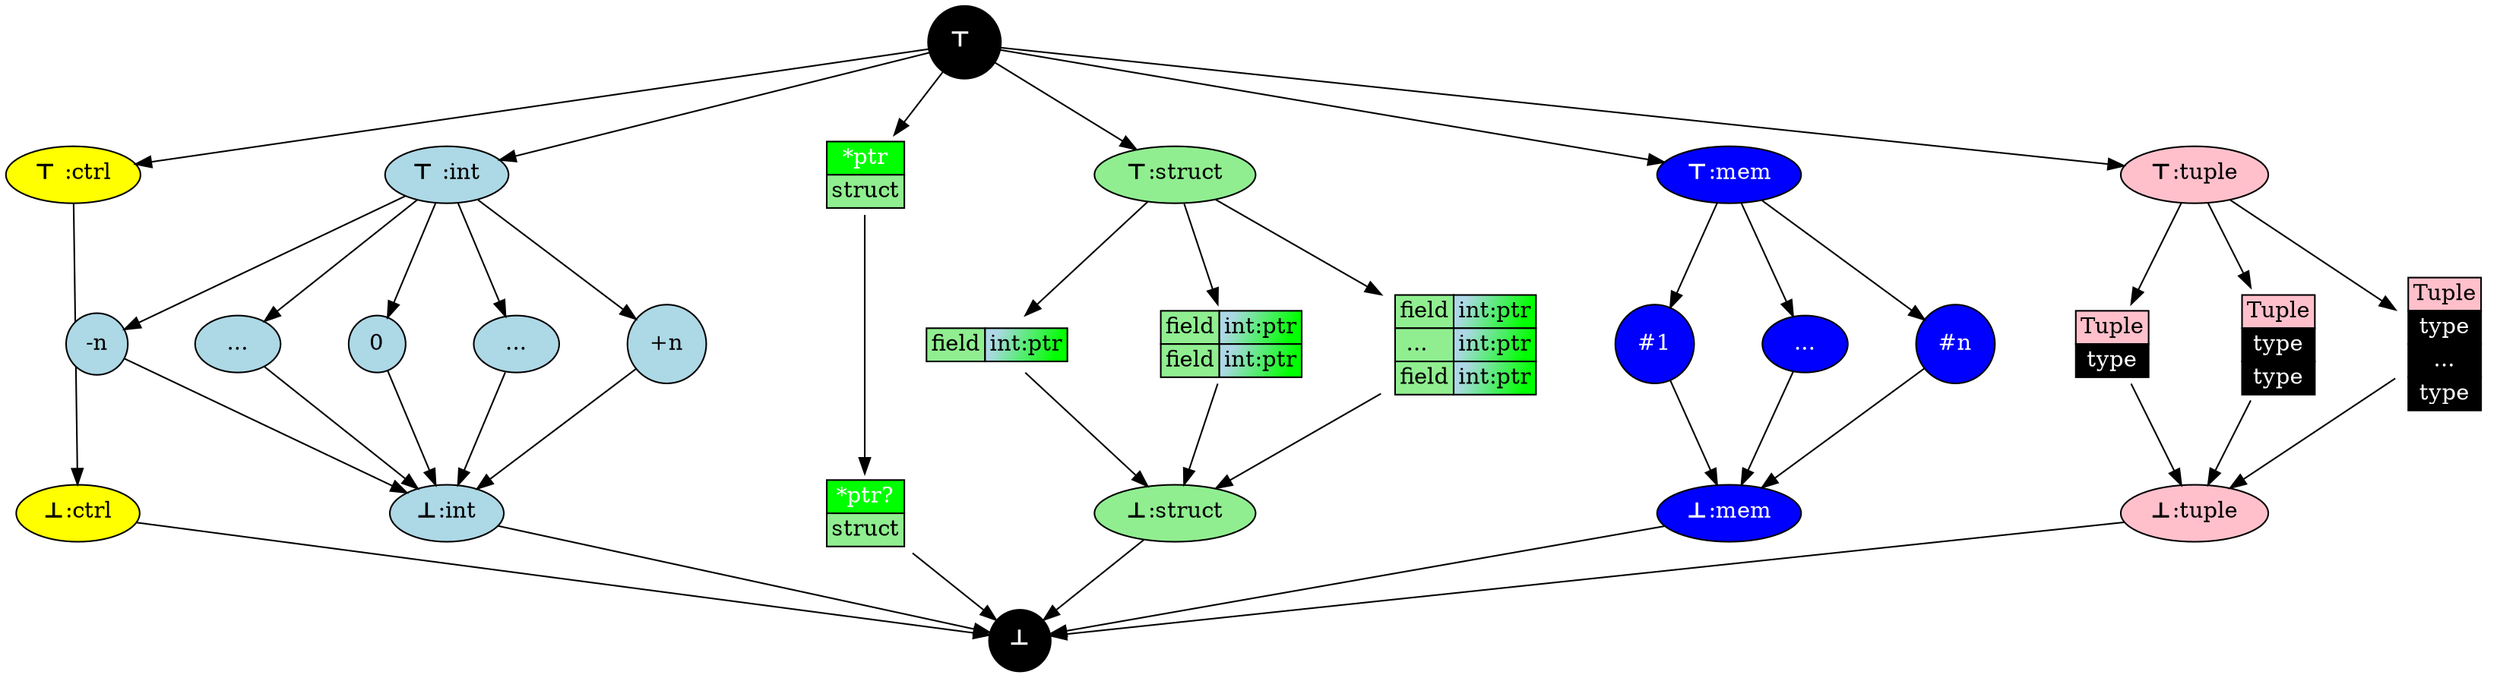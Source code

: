 digraph Lattice {
    compound = true;
    // Define nodes
    splines=false;
    node [shape=circle, style=filled];
    nodesep=0.6;

    TOP [label=<<B>⊤ </B>>, fillcolor=black, fontcolor=white];
    BOT [label=<<B>⊥</B>>, fillcolor=black, fontcolor=white];

    // ----------------------
    // Control
    XCTRL [label=<<B>⊤ </B>:ctrl>, fillcolor=yellow, shape=oval];
    CTRL  [label=<<B>⊥</B>:ctrl>, fillcolor=yellow, shape=oval];

    TOP   -> XCTRL;
    XCTRL -> CTRL;
    CTRL  -> BOT;

    // ----------------------
    // Integers
    INT_TOP [label=<<B>⊤ </B>:int>, fillcolor=lightblue, shape=oval];
    INT_BOT [label=<<B>⊥</B>:int>, fillcolor=lightblue, shape=oval];

    INT_MIN     [label="-n" , fillcolor=lightblue];
    INT_MINDOTS [label="...", fillcolor=lightblue, shape=oval];
    INT_ZERO    [label="0"  , fillcolor=lightblue];
    INT_MAXDOTS [label="...", fillcolor=lightblue, shape=oval];
    INT_MAX     [label="+n" , fillcolor=lightblue];

    TOP         -> INT_TOP;
    INT_TOP     -> INT_MIN;
    INT_TOP     -> INT_MINDOTS;
    INT_TOP     -> INT_ZERO;
    INT_TOP     -> INT_MAXDOTS;
    INT_TOP     -> INT_MAX;
    INT_MIN     -> INT_BOT;
    INT_MINDOTS -> INT_BOT;
    INT_ZERO    -> INT_BOT;
    INT_MAXDOTS -> INT_BOT;
    INT_MAX     -> INT_BOT;
    INT_BOT     -> BOT;

    INT_MIN -> INT_MINDOTS -> INT_ZERO -> INT_MAXDOTS -> INT_MAX [style=invis];

    // ----------------------
    // Pointers, just a boolean nil/not and a struct
    PTR  [shape=none, fillcolor=none, label=<
      <TABLE BORDER="0" CELLBORDER="1" CELLSPACING="0">
        <TR><TD BGCOLOR="green"><FONT color="white">*ptr</FONT></TD></TR>
        <TR><TD BGCOLOR="lightgreen">struct</TD></TR>
      </TABLE>
    >];
    PTR0  [shape=none, fillcolor=none, label=<
      <TABLE BORDER="0" CELLBORDER="1" CELLSPACING="0">
        <TR><TD BGCOLOR="green"><FONT color="white">*ptr?</FONT></TD></TR>
        <TR><TD BGCOLOR="lightgreen">struct</TD></TR>
      </TABLE>
    >];
    
    TOP  -> PTR;
    PTR  -> PTR0;
    PTR0 -> BOT;

    // ----------------------
    // Structs
    STRUCT_TOP    [label=<<B>⊤</B>:struct>, fillcolor=lightgreen, shape=oval];

    STRUCT_S1  [shape=none, fillcolor=none, label=<
      <TABLE BORDER="0" CELLBORDER="1" CELLSPACING="0">
        <TR><TD BGCOLOR="lightgreen">field</TD><TD BGCOLOR="lightblue:green" gradientangle="315">int:ptr</TD></TR>
      </TABLE>
    >];
    STRUCT_S2  [shape=none, fillcolor=none, label=<
      <TABLE BORDER="0" CELLBORDER="1" CELLSPACING="0">
        <TR><TD BGCOLOR="lightgreen">field</TD><TD BGCOLOR="lightblue:green" gradientangle="315">int:ptr</TD></TR>
        <TR><TD BGCOLOR="lightgreen">field</TD><TD BGCOLOR="lightblue:green" gradientangle="315">int:ptr</TD></TR>
      </TABLE>
    >];
    STRUCT_SN  [shape=none, fillcolor=none, label=<
      <TABLE BORDER="0" CELLBORDER="1" CELLSPACING="0">
        <TR><TD BGCOLOR="lightgreen">field</TD><TD BGCOLOR="lightblue:green" gradientangle="315">int:ptr</TD></TR>
        <TR><TD BGCOLOR="lightgreen">...  </TD><TD BGCOLOR="lightblue:green" gradientangle="315">int:ptr</TD></TR>
        <TR><TD BGCOLOR="lightgreen">field</TD><TD BGCOLOR="lightblue:green" gradientangle="315">int:ptr</TD></TR>
      </TABLE>
    >];

    STRUCT_BOT    [label=<<B>⊥</B>:struct>, fillcolor=lightgreen, shape=oval]

    TOP          -> STRUCT_TOP;
    STRUCT_TOP   -> STRUCT_S1;
    STRUCT_TOP   -> STRUCT_S2;
    STRUCT_TOP   -> STRUCT_SN;
    STRUCT_S1    -> STRUCT_BOT;
    STRUCT_S2    -> STRUCT_BOT;
    STRUCT_SN    -> STRUCT_BOT;
    STRUCT_BOT   -> BOT;

    STRUCT_S1 -> STRUCT_S2 -> STRUCT_SN [style=invis];

    // ----------------------
    // Memory
    MEM_TOP       [label=<<B>⊤</B>:mem>, fillcolor=blue, fontcolor=white, shape=oval];
    MEM_ALIAS1    [label="#1"     , fillcolor=blue, fontcolor=white];
    MEM_ALIASDOTS [label="..."    , fillcolor=blue, fontcolor=white, shape=oval];
    MEM_ALIASN    [label="#n"     , fillcolor=blue, fontcolor=white];
    MEM_BOT       [label=<<B>⊥</B>:mem>, fillcolor=blue, fontcolor=white, shape=oval];

    TOP          -> MEM_TOP;
    MEM_TOP      -> MEM_ALIAS1;
    MEM_TOP      -> MEM_ALIASDOTS;
    MEM_TOP      -> MEM_ALIASN;
    MEM_ALIAS1   -> MEM_BOT;
    MEM_ALIASDOTS -> MEM_BOT;
    MEM_ALIASN    -> MEM_BOT;
    MEM_BOT       -> BOT;

    MEM_ALIAS1 -> MEM_ALIASDOTS -> MEM_ALIASN [style=invis];

    // ----------------------
    // Tuples

    TUPLE_TOP [label=<<B>⊤</B>:tuple>, fillcolor=pink, shape=oval];

    TUPLE1 [shape=none, fillcolor=none, label=<
      <TABLE BORDER="0" CELLBORDER="1" CELLSPACING="0">
        <TH><TD BGCOLOR="pink">Tuple</TD></TH>
        <TR><TD BGCOLOR="black" ><FONT color="white">type</FONT></TD></TR>
      </TABLE>
    >];
    TUPLE2 [shape=none, fillcolor=none, label=<
      <TABLE BORDER="0" CELLBORDER="1" CELLSPACING="0">
        <TH><TD BGCOLOR="pink">Tuple</TD></TH>
        <TR><TD BGCOLOR="black" ><FONT color="white">type</FONT></TD></TR>
        <TR><TD BGCOLOR="black" ><FONT color="white">type</FONT></TD></TR>
      </TABLE>
    >];
    TUPLEN [shape=none, fillcolor=none, label=<
      <TABLE BORDER="0" CELLBORDER="1" CELLSPACING="0">
        <TH><TD BGCOLOR="pink">Tuple</TD></TH>
        <TR><TD BGCOLOR="black" ><FONT color="white">type</FONT></TD></TR>
        <TR><TD BGCOLOR="black" ><FONT color="white">...</FONT></TD></TR>
        <TR><TD BGCOLOR="black" ><FONT color="white">type</FONT></TD></TR>
      </TABLE>
    >];

    TUPLE_BOT [label=<<B>⊥</B>:tuple>, fillcolor=pink, shape=oval];

    TOP -> TUPLE_TOP;
    TUPLE_TOP -> TUPLE1;
    TUPLE_TOP -> TUPLE2;
    TUPLE_TOP -> TUPLEN;
    TUPLE1 -> TUPLE_BOT;
    TUPLE2 -> TUPLE_BOT;
    TUPLEN -> TUPLE_BOT;
    TUPLE_BOT -> BOT;

    // ----------------------
    // Additional customization
    {rank=same; TOP;}
    {rank=same; INT_TOP; XCTRL; STRUCT_TOP; MEM_TOP; TUPLE_TOP}
    {rank=same; INT_MIN; INT_MINDOTS;
                INT_ZERO; INT_MAXDOTS;
                INT_MAX; STRUCT_S1; STRUCT_S2; STRUCT_SN;
                MEM_ALIAS1; 
                MEM_ALIASDOTS; MEM_ALIASN;}
    {rank=same; INT_BOT; CTRL; STRUCT_BOT; MEM_BOT; TUPLE_BOT}
    {rank=same; BOT;}
}
